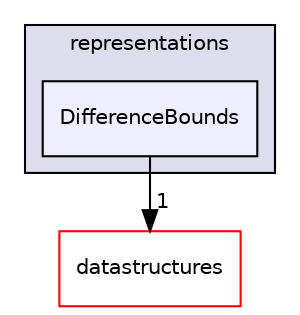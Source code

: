 digraph "/home/travis/build/hypro/hypro/src/hypro/representations/DifferenceBounds" {
  compound=true
  node [ fontsize="10", fontname="Helvetica"];
  edge [ labelfontsize="10", labelfontname="Helvetica"];
  subgraph clusterdir_7fa927d8fbf9dfbeef69af27f63bc81b {
    graph [ bgcolor="#ddddee", pencolor="black", label="representations" fontname="Helvetica", fontsize="10", URL="dir_7fa927d8fbf9dfbeef69af27f63bc81b.html"]
  dir_cf451874352f123b92a8eb670c7ebe66 [shape=box, label="DifferenceBounds", style="filled", fillcolor="#eeeeff", pencolor="black", URL="dir_cf451874352f123b92a8eb670c7ebe66.html"];
  }
  dir_bce2075adec303dcb2f0c4fbfcbc8493 [shape=box label="datastructures" fillcolor="white" style="filled" color="red" URL="dir_bce2075adec303dcb2f0c4fbfcbc8493.html"];
  dir_cf451874352f123b92a8eb670c7ebe66->dir_bce2075adec303dcb2f0c4fbfcbc8493 [headlabel="1", labeldistance=1.5 headhref="dir_000021_000010.html"];
}
